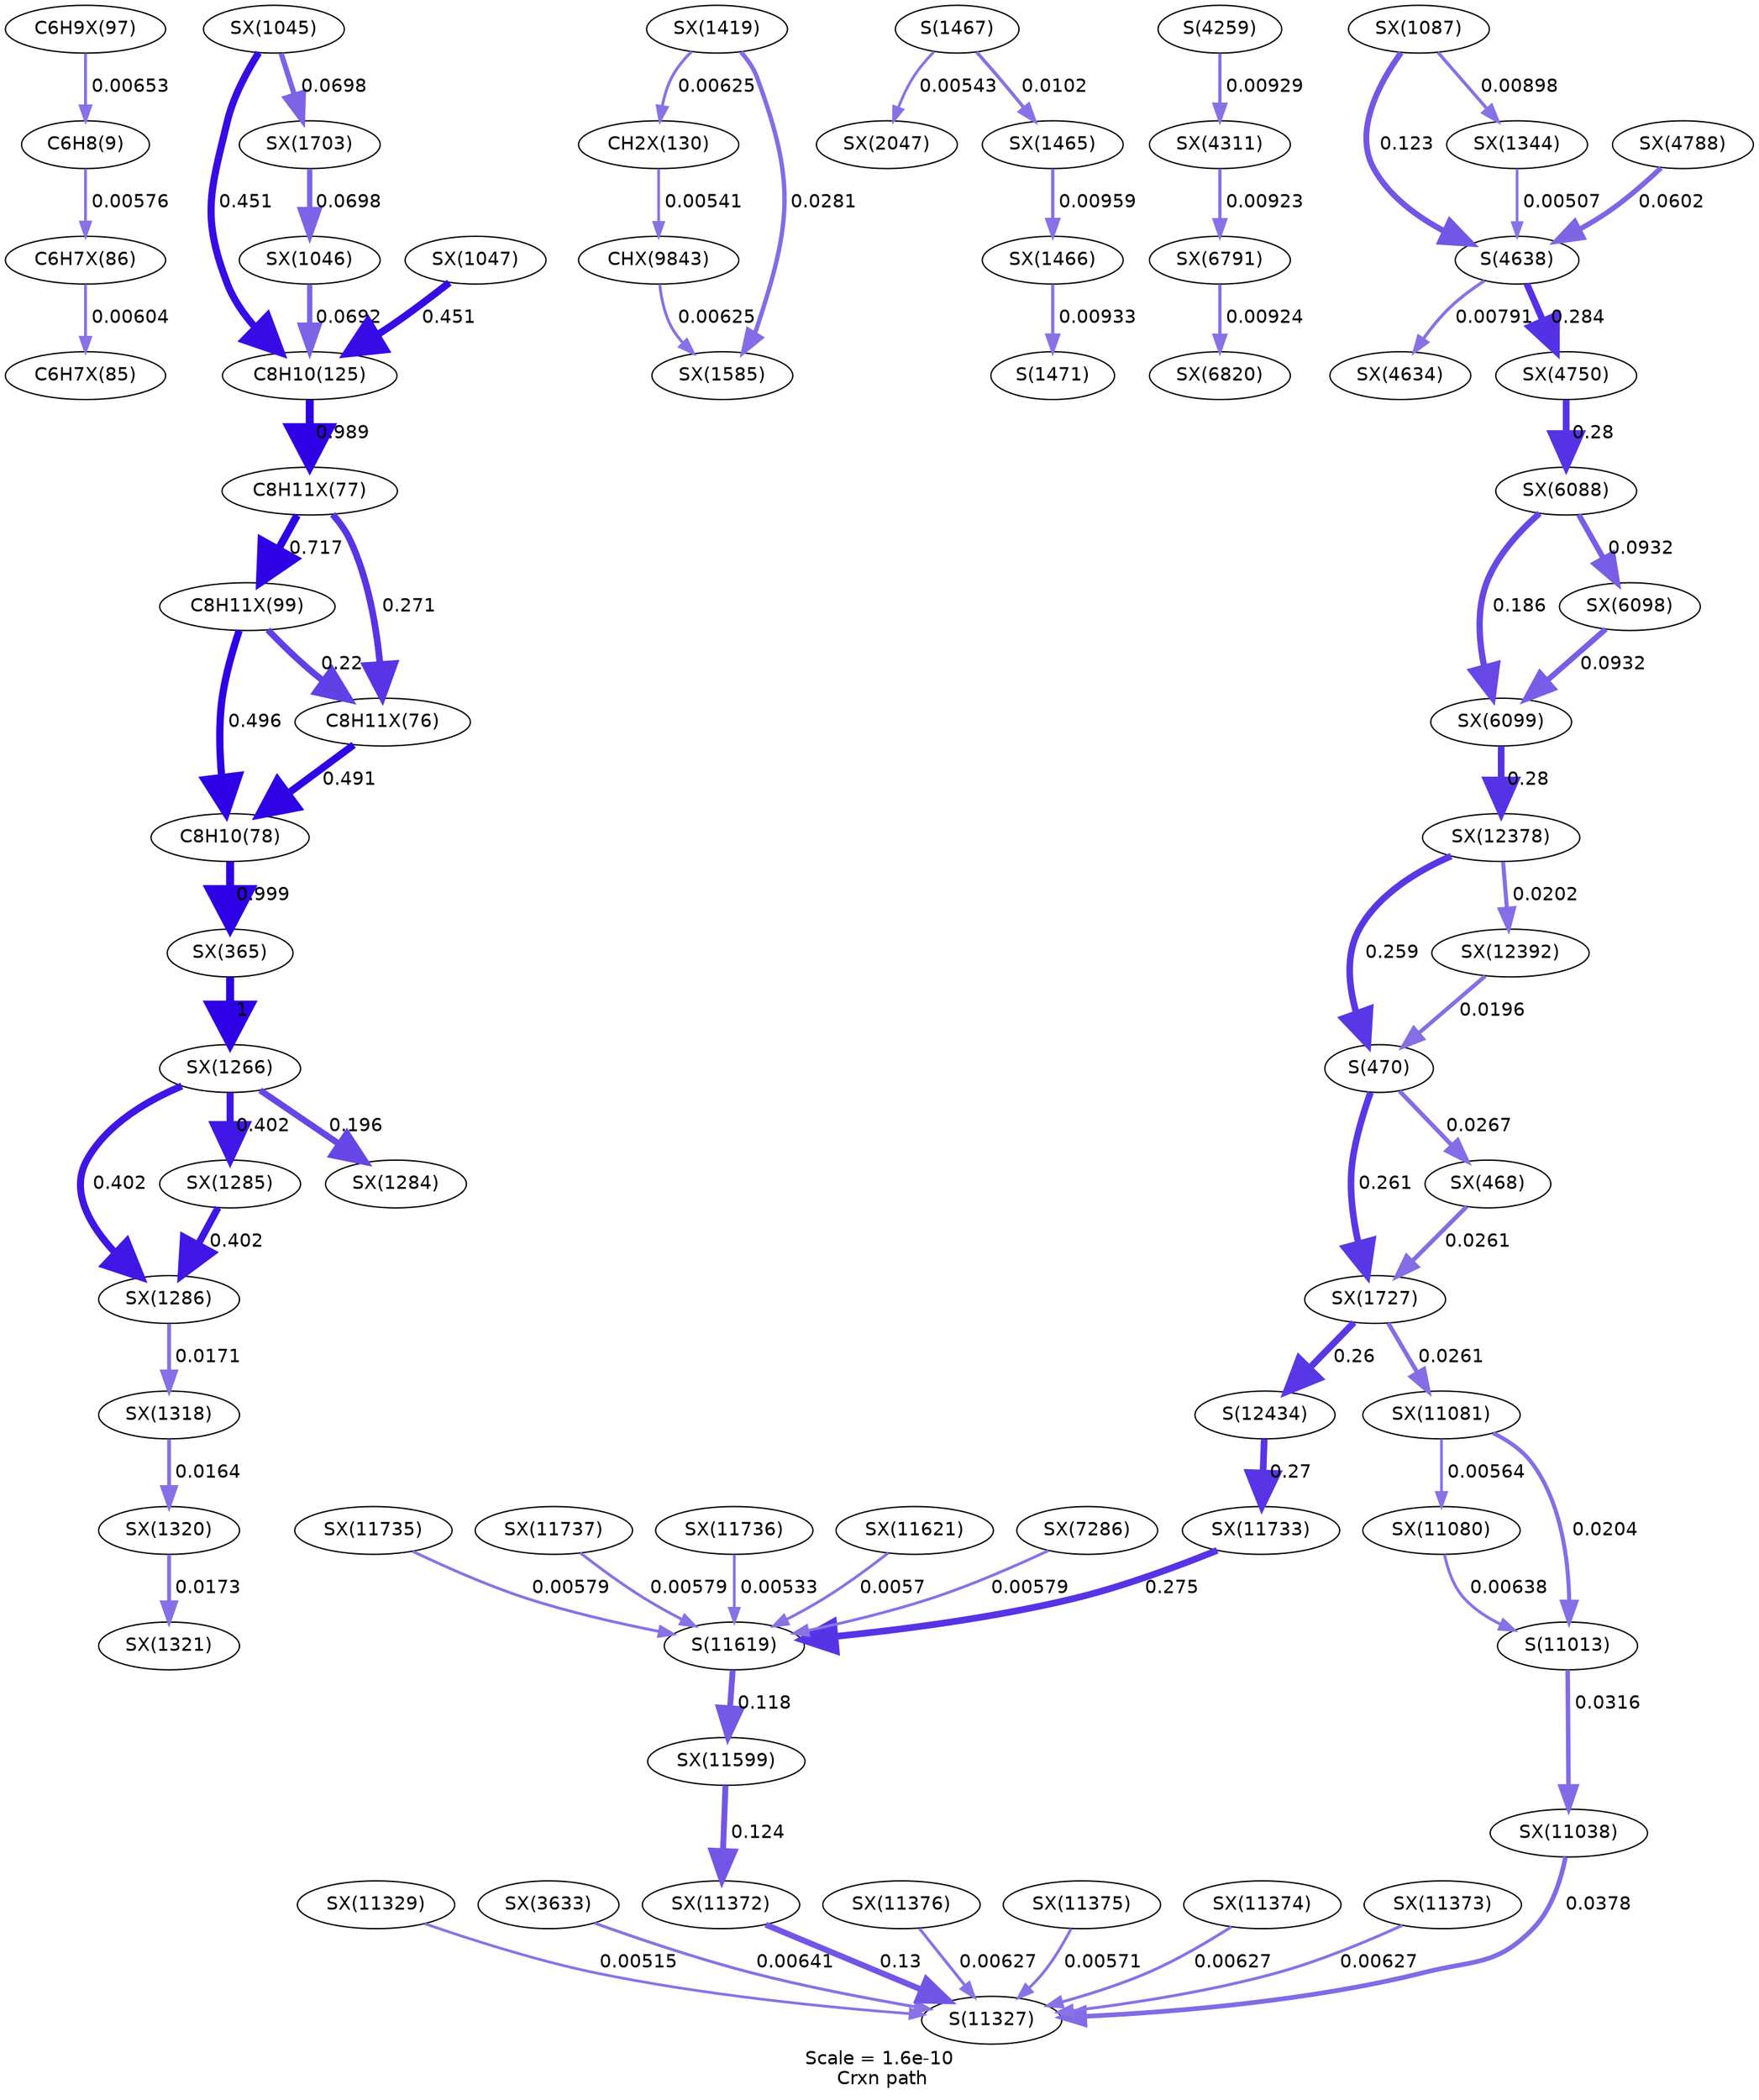 digraph reaction_paths {
center=1;
s9 -> s86[fontname="Helvetica", style="setlinewidth(2.11)", arrowsize=1.05, color="0.7, 0.506, 0.9"
, label=" 0.00576"];
s87 -> s9[fontname="Helvetica", style="setlinewidth(2.2)", arrowsize=1.1, color="0.7, 0.507, 0.9"
, label=" 0.00653"];
s86 -> s85[fontname="Helvetica", style="setlinewidth(2.14)", arrowsize=1.07, color="0.7, 0.506, 0.9"
, label=" 0.00604"];
s88 -> s11[fontname="Helvetica", style="setlinewidth(5.47)", arrowsize=2.74, color="0.7, 0.996, 0.9"
, label=" 0.496"];
s82 -> s11[fontname="Helvetica", style="setlinewidth(5.46)", arrowsize=2.73, color="0.7, 0.991, 0.9"
, label=" 0.491"];
s11 -> s107[fontname="Helvetica", style="setlinewidth(6)", arrowsize=3, color="0.7, 1.5, 0.9"
, label=" 0.999"];
s13 -> s83[fontname="Helvetica", style="setlinewidth(5.99)", arrowsize=3, color="0.7, 1.49, 0.9"
, label=" 0.989"];
s123 -> s13[fontname="Helvetica", style="setlinewidth(5.4)", arrowsize=2.7, color="0.7, 0.951, 0.9"
, label=" 0.451"];
s124 -> s13[fontname="Helvetica", style="setlinewidth(3.98)", arrowsize=1.99, color="0.7, 0.569, 0.9"
, label=" 0.0692"];
s125 -> s13[fontname="Helvetica", style="setlinewidth(5.4)", arrowsize=2.7, color="0.7, 0.951, 0.9"
, label=" 0.451"];
s88 -> s82[fontname="Helvetica", style="setlinewidth(4.86)", arrowsize=2.43, color="0.7, 0.72, 0.9"
, label=" 0.22"];
s83 -> s88[fontname="Helvetica", style="setlinewidth(5.75)", arrowsize=2.87, color="0.7, 1.22, 0.9"
, label=" 0.717"];
s83 -> s82[fontname="Helvetica", style="setlinewidth(5.01)", arrowsize=2.51, color="0.7, 0.771, 0.9"
, label=" 0.271"];
s107 -> s130[fontname="Helvetica", style="setlinewidth(6)", arrowsize=3, color="0.7, 1.5, 0.9"
, label=" 1"];
s130 -> s133[fontname="Helvetica", style="setlinewidth(5.31)", arrowsize=2.66, color="0.7, 0.902, 0.9"
, label=" 0.402"];
s130 -> s132[fontname="Helvetica", style="setlinewidth(5.31)", arrowsize=2.66, color="0.7, 0.902, 0.9"
, label=" 0.402"];
s130 -> s131[fontname="Helvetica", style="setlinewidth(4.77)", arrowsize=2.38, color="0.7, 0.696, 0.9"
, label=" 0.196"];
s142 -> s92[fontname="Helvetica", style="setlinewidth(2.17)", arrowsize=1.08, color="0.7, 0.506, 0.9"
, label=" 0.00625"];
s142 -> s148[fontname="Helvetica", style="setlinewidth(3.3)", arrowsize=1.65, color="0.7, 0.528, 0.9"
, label=" 0.0281"];
s123 -> s151[fontname="Helvetica", style="setlinewidth(3.99)", arrowsize=2, color="0.7, 0.57, 0.9"
, label=" 0.0698"];
s151 -> s124[fontname="Helvetica", style="setlinewidth(3.99)", arrowsize=2, color="0.7, 0.57, 0.9"
, label=" 0.0698"];
s27 -> s159[fontname="Helvetica", style="setlinewidth(2.06)", arrowsize=1.03, color="0.7, 0.505, 0.9"
, label=" 0.00543"];
s27 -> s144[fontname="Helvetica", style="setlinewidth(2.54)", arrowsize=1.27, color="0.7, 0.51, 0.9"
, label=" 0.0102"];
s145 -> s28[fontname="Helvetica", style="setlinewidth(2.47)", arrowsize=1.24, color="0.7, 0.509, 0.9"
, label=" 0.00933"];
s39 -> s195[fontname="Helvetica", style="setlinewidth(2.47)", arrowsize=1.23, color="0.7, 0.509, 0.9"
, label=" 0.00929"];
s133 -> s134[fontname="Helvetica", style="setlinewidth(2.93)", arrowsize=1.46, color="0.7, 0.517, 0.9"
, label=" 0.0171"];
s132 -> s133[fontname="Helvetica", style="setlinewidth(5.31)", arrowsize=2.66, color="0.7, 0.902, 0.9"
, label=" 0.402"];
s134 -> s135[fontname="Helvetica", style="setlinewidth(2.89)", arrowsize=1.45, color="0.7, 0.516, 0.9"
, label=" 0.0164"];
s135 -> s136[fontname="Helvetica", style="setlinewidth(2.94)", arrowsize=1.47, color="0.7, 0.517, 0.9"
, label=" 0.0173"];
s44 -> s204[fontname="Helvetica", style="setlinewidth(2.35)", arrowsize=1.17, color="0.7, 0.508, 0.9"
, label=" 0.00791"];
s44 -> s206[fontname="Helvetica", style="setlinewidth(5.05)", arrowsize=2.52, color="0.7, 0.784, 0.9"
, label=" 0.284"];
s128 -> s44[fontname="Helvetica", style="setlinewidth(4.42)", arrowsize=2.21, color="0.7, 0.623, 0.9"
, label=" 0.123"];
s141 -> s44[fontname="Helvetica", style="setlinewidth(2.01)", arrowsize=1.01, color="0.7, 0.505, 0.9"
, label=" 0.00507"];
s209 -> s44[fontname="Helvetica", style="setlinewidth(3.88)", arrowsize=1.94, color="0.7, 0.56, 0.9"
, label=" 0.0602"];
s144 -> s145[fontname="Helvetica", style="setlinewidth(2.49)", arrowsize=1.25, color="0.7, 0.51, 0.9"
, label=" 0.00959"];
s206 -> s221[fontname="Helvetica", style="setlinewidth(5.04)", arrowsize=2.52, color="0.7, 0.78, 0.9"
, label=" 0.28"];
s221 -> s223[fontname="Helvetica", style="setlinewidth(4.73)", arrowsize=2.37, color="0.7, 0.686, 0.9"
, label=" 0.186"];
s221 -> s222[fontname="Helvetica", style="setlinewidth(4.21)", arrowsize=2.1, color="0.7, 0.593, 0.9"
, label=" 0.0932"];
s128 -> s141[fontname="Helvetica", style="setlinewidth(2.44)", arrowsize=1.22, color="0.7, 0.509, 0.9"
, label=" 0.00898"];
s195 -> s235[fontname="Helvetica", style="setlinewidth(2.46)", arrowsize=1.23, color="0.7, 0.509, 0.9"
, label=" 0.00923"];
s235 -> s236[fontname="Helvetica", style="setlinewidth(2.46)", arrowsize=1.23, color="0.7, 0.509, 0.9"
, label=" 0.00924"];
s92 -> s273[fontname="Helvetica", style="setlinewidth(2.06)", arrowsize=1.03, color="0.7, 0.505, 0.9"
, label=" 0.00541"];
s273 -> s148[fontname="Helvetica", style="setlinewidth(2.17)", arrowsize=1.08, color="0.7, 0.506, 0.9"
, label=" 0.00625"];
s52 -> s281[fontname="Helvetica", style="setlinewidth(3.39)", arrowsize=1.7, color="0.7, 0.532, 0.9"
, label=" 0.0316"];
s283 -> s52[fontname="Helvetica", style="setlinewidth(3.06)", arrowsize=1.53, color="0.7, 0.52, 0.9"
, label=" 0.0204"];
s282 -> s52[fontname="Helvetica", style="setlinewidth(2.18)", arrowsize=1.09, color="0.7, 0.506, 0.9"
, label=" 0.00638"];
s281 -> s53[fontname="Helvetica", style="setlinewidth(3.53)", arrowsize=1.76, color="0.7, 0.538, 0.9"
, label=" 0.0378"];
s291 -> s53[fontname="Helvetica", style="setlinewidth(2.02)", arrowsize=1.01, color="0.7, 0.505, 0.9"
, label=" 0.00515"];
s183 -> s53[fontname="Helvetica", style="setlinewidth(2.19)", arrowsize=1.09, color="0.7, 0.506, 0.9"
, label=" 0.00641"];
s292 -> s53[fontname="Helvetica", style="setlinewidth(4.46)", arrowsize=2.23, color="0.7, 0.63, 0.9"
, label=" 0.13"];
s296 -> s53[fontname="Helvetica", style="setlinewidth(2.17)", arrowsize=1.09, color="0.7, 0.506, 0.9"
, label=" 0.00627"];
s295 -> s53[fontname="Helvetica", style="setlinewidth(2.1)", arrowsize=1.05, color="0.7, 0.506, 0.9"
, label=" 0.00571"];
s294 -> s53[fontname="Helvetica", style="setlinewidth(2.17)", arrowsize=1.09, color="0.7, 0.506, 0.9"
, label=" 0.00627"];
s293 -> s53[fontname="Helvetica", style="setlinewidth(2.17)", arrowsize=1.09, color="0.7, 0.506, 0.9"
, label=" 0.00627"];
s299 -> s292[fontname="Helvetica", style="setlinewidth(4.43)", arrowsize=2.21, color="0.7, 0.624, 0.9"
, label=" 0.124"];
s55 -> s299[fontname="Helvetica", style="setlinewidth(4.39)", arrowsize=2.19, color="0.7, 0.618, 0.9"
, label=" 0.118"];
s303 -> s55[fontname="Helvetica", style="setlinewidth(5.03)", arrowsize=2.51, color="0.7, 0.775, 0.9"
, label=" 0.275"];
s301 -> s55[fontname="Helvetica", style="setlinewidth(2.1)", arrowsize=1.05, color="0.7, 0.506, 0.9"
, label=" 0.0057"];
s247 -> s55[fontname="Helvetica", style="setlinewidth(2.11)", arrowsize=1.06, color="0.7, 0.506, 0.9"
, label=" 0.00579"];
s305 -> s55[fontname="Helvetica", style="setlinewidth(2.11)", arrowsize=1.06, color="0.7, 0.506, 0.9"
, label=" 0.00579"];
s307 -> s55[fontname="Helvetica", style="setlinewidth(2.11)", arrowsize=1.06, color="0.7, 0.506, 0.9"
, label=" 0.00579"];
s306 -> s55[fontname="Helvetica", style="setlinewidth(2.05)", arrowsize=1.02, color="0.7, 0.505, 0.9"
, label=" 0.00533"];
s283 -> s282[fontname="Helvetica", style="setlinewidth(2.09)", arrowsize=1.05, color="0.7, 0.506, 0.9"
, label=" 0.00564"];
s154 -> s283[fontname="Helvetica", style="setlinewidth(3.25)", arrowsize=1.62, color="0.7, 0.526, 0.9"
, label=" 0.0261"];
s222 -> s223[fontname="Helvetica", style="setlinewidth(4.21)", arrowsize=2.1, color="0.7, 0.593, 0.9"
, label=" 0.0932"];
s223 -> s310[fontname="Helvetica", style="setlinewidth(5.04)", arrowsize=2.52, color="0.7, 0.78, 0.9"
, label=" 0.28"];
s310 -> s23[fontname="Helvetica", style="setlinewidth(4.98)", arrowsize=2.49, color="0.7, 0.759, 0.9"
, label=" 0.259"];
s310 -> s311[fontname="Helvetica", style="setlinewidth(3.05)", arrowsize=1.53, color="0.7, 0.52, 0.9"
, label=" 0.0202"];
s23 -> s111[fontname="Helvetica", style="setlinewidth(3.26)", arrowsize=1.63, color="0.7, 0.527, 0.9"
, label=" 0.0267"];
s23 -> s154[fontname="Helvetica", style="setlinewidth(4.98)", arrowsize=2.49, color="0.7, 0.761, 0.9"
, label=" 0.261"];
s311 -> s23[fontname="Helvetica", style="setlinewidth(3.03)", arrowsize=1.52, color="0.7, 0.52, 0.9"
, label=" 0.0196"];
s111 -> s154[fontname="Helvetica", style="setlinewidth(3.25)", arrowsize=1.62, color="0.7, 0.526, 0.9"
, label=" 0.0261"];
s154 -> s56[fontname="Helvetica", style="setlinewidth(4.98)", arrowsize=2.49, color="0.7, 0.76, 0.9"
, label=" 0.26"];
s56 -> s303[fontname="Helvetica", style="setlinewidth(5.01)", arrowsize=2.51, color="0.7, 0.77, 0.9"
, label=" 0.27"];
s9 [ fontname="Helvetica", label="C6H8(9)"];
s11 [ fontname="Helvetica", label="C8H10(78)"];
s13 [ fontname="Helvetica", label="C8H10(125)"];
s23 [ fontname="Helvetica", label="S(470)"];
s27 [ fontname="Helvetica", label="S(1467)"];
s28 [ fontname="Helvetica", label="S(1471)"];
s39 [ fontname="Helvetica", label="S(4259)"];
s44 [ fontname="Helvetica", label="S(4638)"];
s52 [ fontname="Helvetica", label="S(11013)"];
s53 [ fontname="Helvetica", label="S(11327)"];
s55 [ fontname="Helvetica", label="S(11619)"];
s56 [ fontname="Helvetica", label="S(12434)"];
s82 [ fontname="Helvetica", label="C8H11X(76)"];
s83 [ fontname="Helvetica", label="C8H11X(77)"];
s85 [ fontname="Helvetica", label="C6H7X(85)"];
s86 [ fontname="Helvetica", label="C6H7X(86)"];
s87 [ fontname="Helvetica", label="C6H9X(97)"];
s88 [ fontname="Helvetica", label="C8H11X(99)"];
s92 [ fontname="Helvetica", label="CH2X(130)"];
s107 [ fontname="Helvetica", label="SX(365)"];
s111 [ fontname="Helvetica", label="SX(468)"];
s123 [ fontname="Helvetica", label="SX(1045)"];
s124 [ fontname="Helvetica", label="SX(1046)"];
s125 [ fontname="Helvetica", label="SX(1047)"];
s128 [ fontname="Helvetica", label="SX(1087)"];
s130 [ fontname="Helvetica", label="SX(1266)"];
s131 [ fontname="Helvetica", label="SX(1284)"];
s132 [ fontname="Helvetica", label="SX(1285)"];
s133 [ fontname="Helvetica", label="SX(1286)"];
s134 [ fontname="Helvetica", label="SX(1318)"];
s135 [ fontname="Helvetica", label="SX(1320)"];
s136 [ fontname="Helvetica", label="SX(1321)"];
s141 [ fontname="Helvetica", label="SX(1344)"];
s142 [ fontname="Helvetica", label="SX(1419)"];
s144 [ fontname="Helvetica", label="SX(1465)"];
s145 [ fontname="Helvetica", label="SX(1466)"];
s148 [ fontname="Helvetica", label="SX(1585)"];
s151 [ fontname="Helvetica", label="SX(1703)"];
s154 [ fontname="Helvetica", label="SX(1727)"];
s159 [ fontname="Helvetica", label="SX(2047)"];
s183 [ fontname="Helvetica", label="SX(3633)"];
s195 [ fontname="Helvetica", label="SX(4311)"];
s204 [ fontname="Helvetica", label="SX(4634)"];
s206 [ fontname="Helvetica", label="SX(4750)"];
s209 [ fontname="Helvetica", label="SX(4788)"];
s221 [ fontname="Helvetica", label="SX(6088)"];
s222 [ fontname="Helvetica", label="SX(6098)"];
s223 [ fontname="Helvetica", label="SX(6099)"];
s235 [ fontname="Helvetica", label="SX(6791)"];
s236 [ fontname="Helvetica", label="SX(6820)"];
s247 [ fontname="Helvetica", label="SX(7286)"];
s273 [ fontname="Helvetica", label="CHX(9843)"];
s281 [ fontname="Helvetica", label="SX(11038)"];
s282 [ fontname="Helvetica", label="SX(11080)"];
s283 [ fontname="Helvetica", label="SX(11081)"];
s291 [ fontname="Helvetica", label="SX(11329)"];
s292 [ fontname="Helvetica", label="SX(11372)"];
s293 [ fontname="Helvetica", label="SX(11373)"];
s294 [ fontname="Helvetica", label="SX(11374)"];
s295 [ fontname="Helvetica", label="SX(11375)"];
s296 [ fontname="Helvetica", label="SX(11376)"];
s299 [ fontname="Helvetica", label="SX(11599)"];
s301 [ fontname="Helvetica", label="SX(11621)"];
s303 [ fontname="Helvetica", label="SX(11733)"];
s305 [ fontname="Helvetica", label="SX(11735)"];
s306 [ fontname="Helvetica", label="SX(11736)"];
s307 [ fontname="Helvetica", label="SX(11737)"];
s310 [ fontname="Helvetica", label="SX(12378)"];
s311 [ fontname="Helvetica", label="SX(12392)"];
 label = "Scale = 1.6e-10\l Crxn path";
 fontname = "Helvetica";
}
